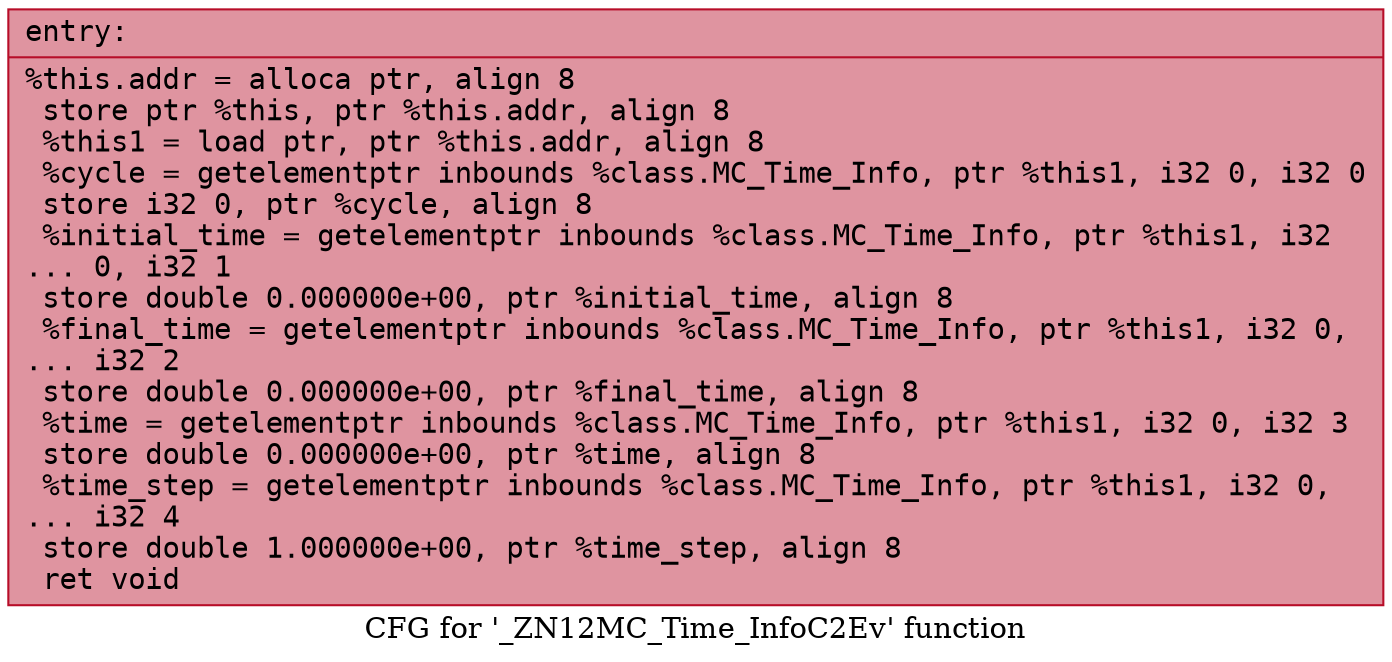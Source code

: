 digraph "CFG for '_ZN12MC_Time_InfoC2Ev' function" {
	label="CFG for '_ZN12MC_Time_InfoC2Ev' function";

	Node0x564271973420 [shape=record,color="#b70d28ff", style=filled, fillcolor="#b70d2870" fontname="Courier",label="{entry:\l|  %this.addr = alloca ptr, align 8\l  store ptr %this, ptr %this.addr, align 8\l  %this1 = load ptr, ptr %this.addr, align 8\l  %cycle = getelementptr inbounds %class.MC_Time_Info, ptr %this1, i32 0, i32 0\l  store i32 0, ptr %cycle, align 8\l  %initial_time = getelementptr inbounds %class.MC_Time_Info, ptr %this1, i32\l... 0, i32 1\l  store double 0.000000e+00, ptr %initial_time, align 8\l  %final_time = getelementptr inbounds %class.MC_Time_Info, ptr %this1, i32 0,\l... i32 2\l  store double 0.000000e+00, ptr %final_time, align 8\l  %time = getelementptr inbounds %class.MC_Time_Info, ptr %this1, i32 0, i32 3\l  store double 0.000000e+00, ptr %time, align 8\l  %time_step = getelementptr inbounds %class.MC_Time_Info, ptr %this1, i32 0,\l... i32 4\l  store double 1.000000e+00, ptr %time_step, align 8\l  ret void\l}"];
}
